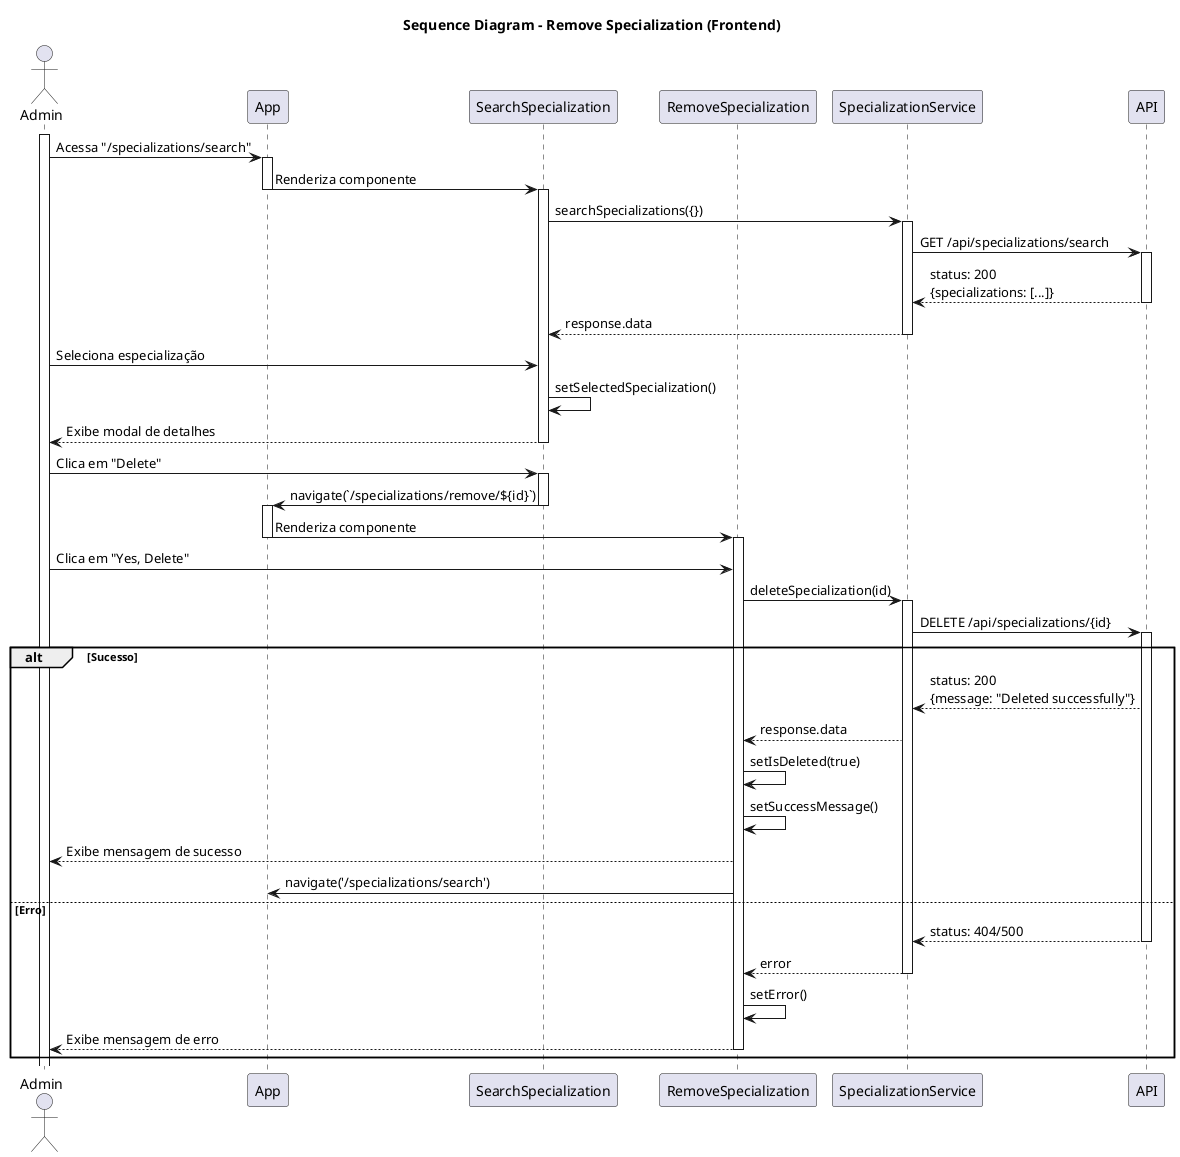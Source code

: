 @startuml SD
title "Sequence Diagram - Remove Specialization (Frontend)"

actor Admin
participant "App" as App
participant "SearchSpecialization" as SearchSpec
participant "RemoveSpecialization" as RemoveSpec
participant "SpecializationService" as Service
participant "API" as API

activate Admin
Admin -> App: Acessa "/specializations/search"
activate App
App -> SearchSpec: Renderiza componente
deactivate App
activate SearchSpec

' Initial load
SearchSpec -> Service: searchSpecializations({})
activate Service
Service -> API: GET /api/specializations/search
activate API
API --> Service: status: 200\n{specializations: [...]}
deactivate API
Service --> SearchSpec: response.data
deactivate Service
deactivate API

Admin -> SearchSpec: Seleciona especialização
SearchSpec -> SearchSpec: setSelectedSpecialization()
SearchSpec --> Admin: Exibe modal de detalhes
deactivate SearchSpec

Admin -> SearchSpec: Clica em "Delete"
activate SearchSpec
SearchSpec -> App: navigate(`/specializations/remove/${id}`)
deactivate SearchSpec
activate App
App -> RemoveSpec: Renderiza componente
deactivate App
activate RemoveSpec

Admin -> RemoveSpec: Clica em "Yes, Delete"
RemoveSpec -> Service: deleteSpecialization(id)
activate Service
Service -> API: DELETE /api/specializations/{id}
activate API
alt Sucesso
    API --> Service: status: 200\n{message: "Deleted successfully"}
    Service --> RemoveSpec: response.data
    RemoveSpec -> RemoveSpec: setIsDeleted(true)
    RemoveSpec -> RemoveSpec: setSuccessMessage()
    RemoveSpec --> Admin: Exibe mensagem de sucesso
    RemoveSpec -> App: navigate('/specializations/search')
else Erro
    API --> Service: status: 404/500
    deactivate API
    Service --> RemoveSpec: error
    deactivate Service
    RemoveSpec -> RemoveSpec: setError()
    RemoveSpec --> Admin: Exibe mensagem de erro
    deactivate RemoveSpec
end
deactivate API
deactivate Service
deactivate RemoveSpec
deactivate SearchSpec
@enduml